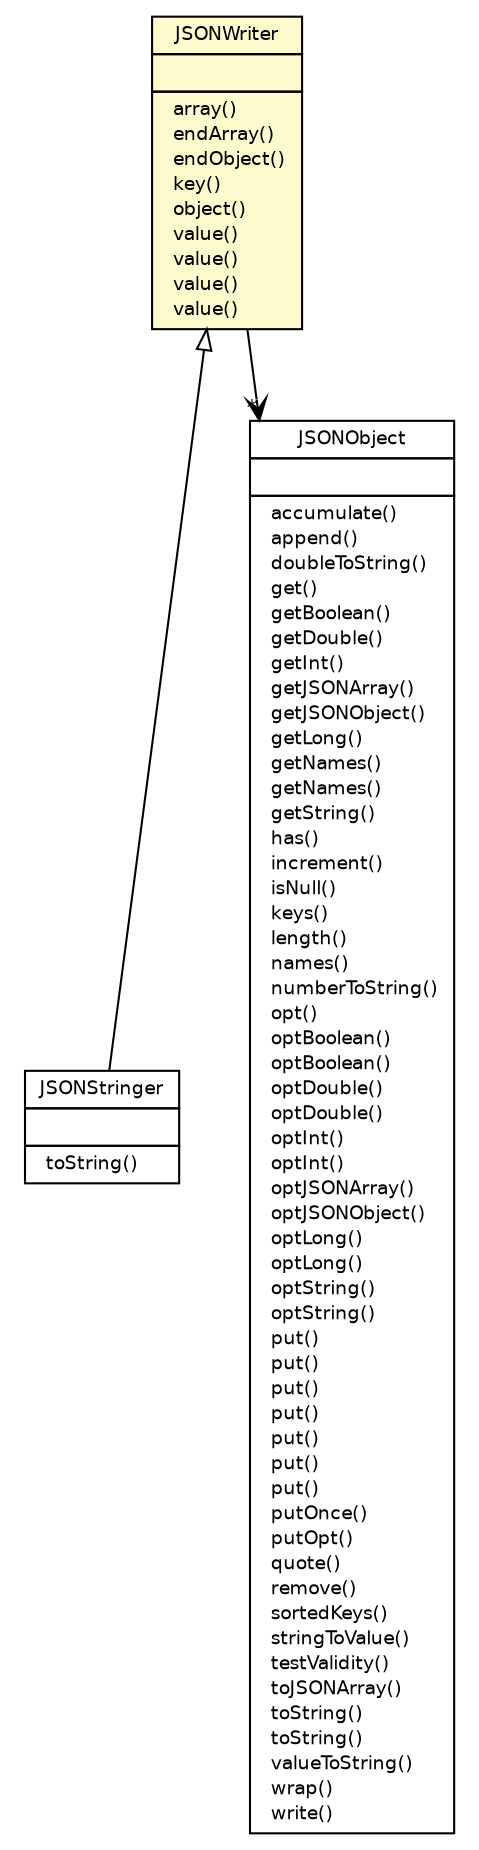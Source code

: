 #!/usr/local/bin/dot
#
# Class diagram 
# Generated by UMLGraph version 5.2 (http://www.umlgraph.org/)
#

digraph G {
	edge [fontname="Helvetica",fontsize=10,labelfontname="Helvetica",labelfontsize=10];
	node [fontname="Helvetica",fontsize=10,shape=plaintext];
	nodesep=0.25;
	ranksep=0.5;
	// org.json.heyzap.JSONWriter
	c8334 [label=<<table title="org.json.heyzap.JSONWriter" border="0" cellborder="1" cellspacing="0" cellpadding="2" port="p" bgcolor="lemonChiffon" href="./JSONWriter.html">
		<tr><td><table border="0" cellspacing="0" cellpadding="1">
<tr><td align="center" balign="center"> JSONWriter </td></tr>
		</table></td></tr>
		<tr><td><table border="0" cellspacing="0" cellpadding="1">
<tr><td align="left" balign="left">  </td></tr>
		</table></td></tr>
		<tr><td><table border="0" cellspacing="0" cellpadding="1">
<tr><td align="left" balign="left">  array() </td></tr>
<tr><td align="left" balign="left">  endArray() </td></tr>
<tr><td align="left" balign="left">  endObject() </td></tr>
<tr><td align="left" balign="left">  key() </td></tr>
<tr><td align="left" balign="left">  object() </td></tr>
<tr><td align="left" balign="left">  value() </td></tr>
<tr><td align="left" balign="left">  value() </td></tr>
<tr><td align="left" balign="left">  value() </td></tr>
<tr><td align="left" balign="left">  value() </td></tr>
		</table></td></tr>
		</table>>, fontname="Helvetica", fontcolor="black", fontsize=9.0];
	// org.json.heyzap.JSONStringer
	c8336 [label=<<table title="org.json.heyzap.JSONStringer" border="0" cellborder="1" cellspacing="0" cellpadding="2" port="p" href="./JSONStringer.html">
		<tr><td><table border="0" cellspacing="0" cellpadding="1">
<tr><td align="center" balign="center"> JSONStringer </td></tr>
		</table></td></tr>
		<tr><td><table border="0" cellspacing="0" cellpadding="1">
<tr><td align="left" balign="left">  </td></tr>
		</table></td></tr>
		<tr><td><table border="0" cellspacing="0" cellpadding="1">
<tr><td align="left" balign="left">  toString() </td></tr>
		</table></td></tr>
		</table>>, fontname="Helvetica", fontcolor="black", fontsize=9.0];
	// org.json.heyzap.JSONObject
	c8338 [label=<<table title="org.json.heyzap.JSONObject" border="0" cellborder="1" cellspacing="0" cellpadding="2" port="p" href="./JSONObject.html">
		<tr><td><table border="0" cellspacing="0" cellpadding="1">
<tr><td align="center" balign="center"> JSONObject </td></tr>
		</table></td></tr>
		<tr><td><table border="0" cellspacing="0" cellpadding="1">
<tr><td align="left" balign="left">  </td></tr>
		</table></td></tr>
		<tr><td><table border="0" cellspacing="0" cellpadding="1">
<tr><td align="left" balign="left">  accumulate() </td></tr>
<tr><td align="left" balign="left">  append() </td></tr>
<tr><td align="left" balign="left">  doubleToString() </td></tr>
<tr><td align="left" balign="left">  get() </td></tr>
<tr><td align="left" balign="left">  getBoolean() </td></tr>
<tr><td align="left" balign="left">  getDouble() </td></tr>
<tr><td align="left" balign="left">  getInt() </td></tr>
<tr><td align="left" balign="left">  getJSONArray() </td></tr>
<tr><td align="left" balign="left">  getJSONObject() </td></tr>
<tr><td align="left" balign="left">  getLong() </td></tr>
<tr><td align="left" balign="left">  getNames() </td></tr>
<tr><td align="left" balign="left">  getNames() </td></tr>
<tr><td align="left" balign="left">  getString() </td></tr>
<tr><td align="left" balign="left">  has() </td></tr>
<tr><td align="left" balign="left">  increment() </td></tr>
<tr><td align="left" balign="left">  isNull() </td></tr>
<tr><td align="left" balign="left">  keys() </td></tr>
<tr><td align="left" balign="left">  length() </td></tr>
<tr><td align="left" balign="left">  names() </td></tr>
<tr><td align="left" balign="left">  numberToString() </td></tr>
<tr><td align="left" balign="left">  opt() </td></tr>
<tr><td align="left" balign="left">  optBoolean() </td></tr>
<tr><td align="left" balign="left">  optBoolean() </td></tr>
<tr><td align="left" balign="left">  optDouble() </td></tr>
<tr><td align="left" balign="left">  optDouble() </td></tr>
<tr><td align="left" balign="left">  optInt() </td></tr>
<tr><td align="left" balign="left">  optInt() </td></tr>
<tr><td align="left" balign="left">  optJSONArray() </td></tr>
<tr><td align="left" balign="left">  optJSONObject() </td></tr>
<tr><td align="left" balign="left">  optLong() </td></tr>
<tr><td align="left" balign="left">  optLong() </td></tr>
<tr><td align="left" balign="left">  optString() </td></tr>
<tr><td align="left" balign="left">  optString() </td></tr>
<tr><td align="left" balign="left">  put() </td></tr>
<tr><td align="left" balign="left">  put() </td></tr>
<tr><td align="left" balign="left">  put() </td></tr>
<tr><td align="left" balign="left">  put() </td></tr>
<tr><td align="left" balign="left">  put() </td></tr>
<tr><td align="left" balign="left">  put() </td></tr>
<tr><td align="left" balign="left">  put() </td></tr>
<tr><td align="left" balign="left">  putOnce() </td></tr>
<tr><td align="left" balign="left">  putOpt() </td></tr>
<tr><td align="left" balign="left">  quote() </td></tr>
<tr><td align="left" balign="left">  remove() </td></tr>
<tr><td align="left" balign="left">  sortedKeys() </td></tr>
<tr><td align="left" balign="left">  stringToValue() </td></tr>
<tr><td align="left" balign="left">  testValidity() </td></tr>
<tr><td align="left" balign="left">  toJSONArray() </td></tr>
<tr><td align="left" balign="left">  toString() </td></tr>
<tr><td align="left" balign="left">  toString() </td></tr>
<tr><td align="left" balign="left">  valueToString() </td></tr>
<tr><td align="left" balign="left">  wrap() </td></tr>
<tr><td align="left" balign="left">  write() </td></tr>
		</table></td></tr>
		</table>>, fontname="Helvetica", fontcolor="black", fontsize=9.0];
	//org.json.heyzap.JSONStringer extends org.json.heyzap.JSONWriter
	c8334:p -> c8336:p [dir=back,arrowtail=empty];
	// org.json.heyzap.JSONWriter NAVASSOC org.json.heyzap.JSONObject
	c8334:p -> c8338:p [taillabel="", label="", headlabel="*", fontname="Helvetica", fontcolor="black", fontsize=10.0, color="black", arrowhead=open];
}

